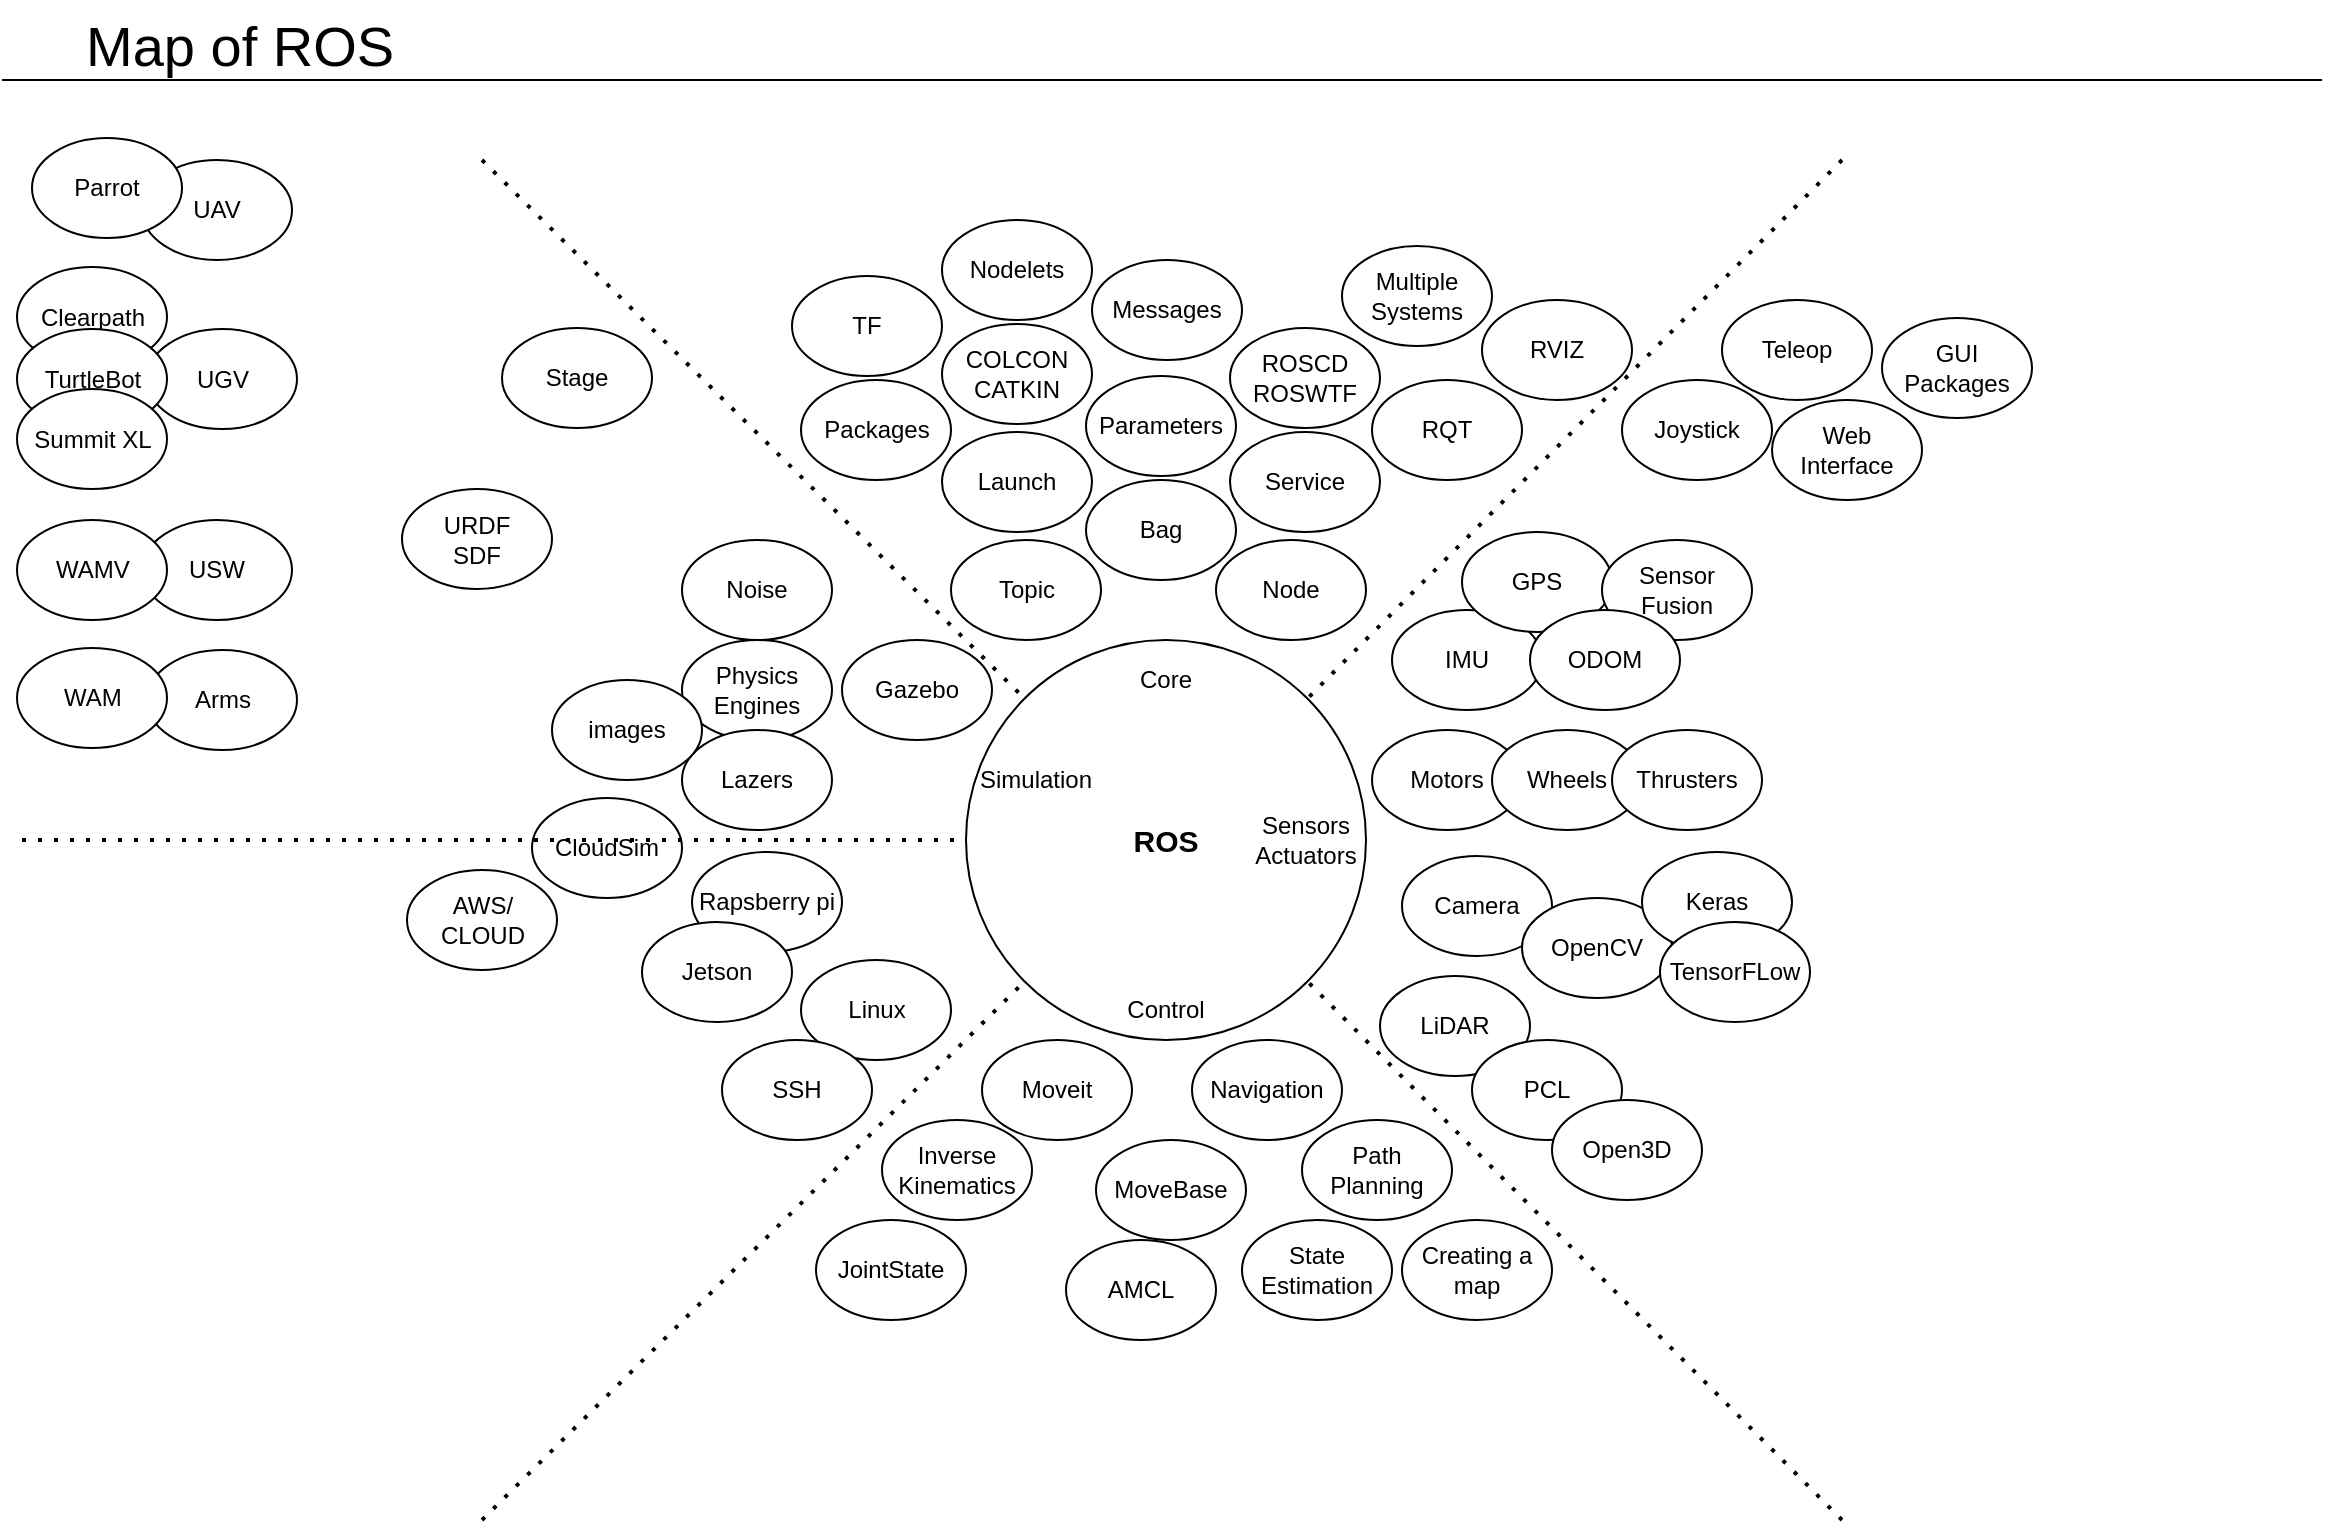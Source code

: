 <mxfile version="17.2.4" type="github">
  <diagram id="mYQ9v2PQexZrmUGCqody" name="Page-1">
    <mxGraphModel dx="424" dy="961" grid="1" gridSize="10" guides="1" tooltips="1" connect="1" arrows="1" fold="1" page="1" pageScale="1" pageWidth="1169" pageHeight="827" math="0" shadow="0">
      <root>
        <mxCell id="0" />
        <mxCell id="1" parent="0" />
        <mxCell id="-A-Ao3ZN_OpfrK-LmKao-7" value="Arms" style="ellipse;whiteSpace=wrap;html=1;" vertex="1" parent="1">
          <mxGeometry x="72.5" y="365" width="75" height="50" as="geometry" />
        </mxCell>
        <mxCell id="-A-Ao3ZN_OpfrK-LmKao-6" value="USW" style="ellipse;whiteSpace=wrap;html=1;" vertex="1" parent="1">
          <mxGeometry x="70" y="300" width="75" height="50" as="geometry" />
        </mxCell>
        <mxCell id="TxHa8NDeIoHJXVEvTn0Z-2" value="" style="endArrow=none;html=1;rounded=0;" parent="1" edge="1">
          <mxGeometry width="50" height="50" relative="1" as="geometry">
            <mxPoint y="80" as="sourcePoint" />
            <mxPoint x="1160" y="80" as="targetPoint" />
          </mxGeometry>
        </mxCell>
        <mxCell id="TxHa8NDeIoHJXVEvTn0Z-3" value="Map of ROS" style="text;html=1;strokeColor=none;fillColor=none;align=left;verticalAlign=top;whiteSpace=wrap;rounded=0;fontSize=28;" parent="1" vertex="1">
          <mxGeometry x="40" y="40" width="400" height="30" as="geometry" />
        </mxCell>
        <mxCell id="MWNjnfaUYYlCfx7c9M3N-1" value="&lt;b&gt;&lt;font style=&quot;font-size: 15px&quot;&gt;ROS&lt;/font&gt;&lt;/b&gt;" style="ellipse;whiteSpace=wrap;html=1;aspect=fixed;" parent="1" vertex="1">
          <mxGeometry x="482" y="360" width="200" height="200" as="geometry" />
        </mxCell>
        <mxCell id="MWNjnfaUYYlCfx7c9M3N-2" value="" style="endArrow=none;dashed=1;html=1;dashPattern=1 3;strokeWidth=2;rounded=0;entryX=0;entryY=0;entryDx=0;entryDy=0;" parent="1" target="MWNjnfaUYYlCfx7c9M3N-1" edge="1">
          <mxGeometry width="50" height="50" relative="1" as="geometry">
            <mxPoint x="240" y="120" as="sourcePoint" />
            <mxPoint x="560" y="460" as="targetPoint" />
          </mxGeometry>
        </mxCell>
        <mxCell id="MWNjnfaUYYlCfx7c9M3N-3" value="" style="endArrow=none;dashed=1;html=1;dashPattern=1 3;strokeWidth=2;rounded=0;entryX=1;entryY=0;entryDx=0;entryDy=0;" parent="1" target="MWNjnfaUYYlCfx7c9M3N-1" edge="1">
          <mxGeometry width="50" height="50" relative="1" as="geometry">
            <mxPoint x="920" y="120" as="sourcePoint" />
            <mxPoint x="521.289" y="399.289" as="targetPoint" />
          </mxGeometry>
        </mxCell>
        <mxCell id="MWNjnfaUYYlCfx7c9M3N-4" value="" style="endArrow=none;dashed=1;html=1;dashPattern=1 3;strokeWidth=2;rounded=0;entryX=1;entryY=1;entryDx=0;entryDy=0;" parent="1" target="MWNjnfaUYYlCfx7c9M3N-1" edge="1">
          <mxGeometry width="50" height="50" relative="1" as="geometry">
            <mxPoint x="920" y="800" as="sourcePoint" />
            <mxPoint x="662.711" y="399.289" as="targetPoint" />
          </mxGeometry>
        </mxCell>
        <mxCell id="MWNjnfaUYYlCfx7c9M3N-5" value="" style="endArrow=none;dashed=1;html=1;dashPattern=1 3;strokeWidth=2;rounded=0;entryX=0;entryY=1;entryDx=0;entryDy=0;" parent="1" target="MWNjnfaUYYlCfx7c9M3N-1" edge="1">
          <mxGeometry width="50" height="50" relative="1" as="geometry">
            <mxPoint x="240" y="800" as="sourcePoint" />
            <mxPoint x="662.711" y="540.711" as="targetPoint" />
          </mxGeometry>
        </mxCell>
        <mxCell id="MWNjnfaUYYlCfx7c9M3N-6" value="Core" style="text;html=1;strokeColor=none;fillColor=none;align=center;verticalAlign=middle;whiteSpace=wrap;rounded=0;" parent="1" vertex="1">
          <mxGeometry x="552" y="365" width="60" height="30" as="geometry" />
        </mxCell>
        <mxCell id="MWNjnfaUYYlCfx7c9M3N-7" value="Sensors&lt;br&gt;Actuators" style="text;html=1;strokeColor=none;fillColor=none;align=center;verticalAlign=middle;whiteSpace=wrap;rounded=0;" parent="1" vertex="1">
          <mxGeometry x="622" y="445" width="60" height="30" as="geometry" />
        </mxCell>
        <mxCell id="MWNjnfaUYYlCfx7c9M3N-8" value="Simulation" style="text;html=1;strokeColor=none;fillColor=none;align=center;verticalAlign=middle;whiteSpace=wrap;rounded=0;" parent="1" vertex="1">
          <mxGeometry x="487" y="415" width="60" height="30" as="geometry" />
        </mxCell>
        <mxCell id="MWNjnfaUYYlCfx7c9M3N-9" value="Control" style="text;html=1;strokeColor=none;fillColor=none;align=center;verticalAlign=middle;whiteSpace=wrap;rounded=0;" parent="1" vertex="1">
          <mxGeometry x="552" y="530" width="60" height="30" as="geometry" />
        </mxCell>
        <mxCell id="MWNjnfaUYYlCfx7c9M3N-11" value="Bag" style="ellipse;whiteSpace=wrap;html=1;" parent="1" vertex="1">
          <mxGeometry x="542" y="280" width="75" height="50" as="geometry" />
        </mxCell>
        <mxCell id="MWNjnfaUYYlCfx7c9M3N-14" value="Topic" style="ellipse;whiteSpace=wrap;html=1;" parent="1" vertex="1">
          <mxGeometry x="474.5" y="310" width="75" height="50" as="geometry" />
        </mxCell>
        <mxCell id="MWNjnfaUYYlCfx7c9M3N-15" value="Node" style="ellipse;whiteSpace=wrap;html=1;" parent="1" vertex="1">
          <mxGeometry x="607" y="310" width="75" height="50" as="geometry" />
        </mxCell>
        <mxCell id="MWNjnfaUYYlCfx7c9M3N-16" value="Service" style="ellipse;whiteSpace=wrap;html=1;" parent="1" vertex="1">
          <mxGeometry x="614" y="256" width="75" height="50" as="geometry" />
        </mxCell>
        <mxCell id="MWNjnfaUYYlCfx7c9M3N-17" value="Launch" style="ellipse;whiteSpace=wrap;html=1;" parent="1" vertex="1">
          <mxGeometry x="470" y="256" width="75" height="50" as="geometry" />
        </mxCell>
        <mxCell id="MWNjnfaUYYlCfx7c9M3N-18" value="IMU" style="ellipse;whiteSpace=wrap;html=1;" parent="1" vertex="1">
          <mxGeometry x="695" y="345" width="75" height="50" as="geometry" />
        </mxCell>
        <mxCell id="MWNjnfaUYYlCfx7c9M3N-19" value="GPS" style="ellipse;whiteSpace=wrap;html=1;" parent="1" vertex="1">
          <mxGeometry x="730" y="306" width="75" height="50" as="geometry" />
        </mxCell>
        <mxCell id="MWNjnfaUYYlCfx7c9M3N-20" value="Camera" style="ellipse;whiteSpace=wrap;html=1;" parent="1" vertex="1">
          <mxGeometry x="700" y="468" width="75" height="50" as="geometry" />
        </mxCell>
        <mxCell id="MWNjnfaUYYlCfx7c9M3N-21" value="LiDAR" style="ellipse;whiteSpace=wrap;html=1;" parent="1" vertex="1">
          <mxGeometry x="689" y="528" width="75" height="50" as="geometry" />
        </mxCell>
        <mxCell id="MWNjnfaUYYlCfx7c9M3N-22" value="JointState" style="ellipse;whiteSpace=wrap;html=1;" parent="1" vertex="1">
          <mxGeometry x="407" y="650" width="75" height="50" as="geometry" />
        </mxCell>
        <mxCell id="MWNjnfaUYYlCfx7c9M3N-23" value="PCL" style="ellipse;whiteSpace=wrap;html=1;" parent="1" vertex="1">
          <mxGeometry x="735" y="560" width="75" height="50" as="geometry" />
        </mxCell>
        <mxCell id="MWNjnfaUYYlCfx7c9M3N-24" value="Gazebo" style="ellipse;whiteSpace=wrap;html=1;" parent="1" vertex="1">
          <mxGeometry x="420" y="360" width="75" height="50" as="geometry" />
        </mxCell>
        <mxCell id="MWNjnfaUYYlCfx7c9M3N-25" value="Packages" style="ellipse;whiteSpace=wrap;html=1;" parent="1" vertex="1">
          <mxGeometry x="399.5" y="230" width="75" height="50" as="geometry" />
        </mxCell>
        <mxCell id="MWNjnfaUYYlCfx7c9M3N-26" value="COLCON CATKIN" style="ellipse;whiteSpace=wrap;html=1;" parent="1" vertex="1">
          <mxGeometry x="470" y="202" width="75" height="50" as="geometry" />
        </mxCell>
        <mxCell id="MWNjnfaUYYlCfx7c9M3N-27" value="RVIZ" style="ellipse;whiteSpace=wrap;html=1;" parent="1" vertex="1">
          <mxGeometry x="740" y="190" width="75" height="50" as="geometry" />
        </mxCell>
        <mxCell id="MWNjnfaUYYlCfx7c9M3N-28" value="RQT" style="ellipse;whiteSpace=wrap;html=1;" parent="1" vertex="1">
          <mxGeometry x="685" y="230" width="75" height="50" as="geometry" />
        </mxCell>
        <mxCell id="MWNjnfaUYYlCfx7c9M3N-29" value="Moveit" style="ellipse;whiteSpace=wrap;html=1;" parent="1" vertex="1">
          <mxGeometry x="490" y="560" width="75" height="50" as="geometry" />
        </mxCell>
        <mxCell id="MWNjnfaUYYlCfx7c9M3N-30" value="Parameters" style="ellipse;whiteSpace=wrap;html=1;" parent="1" vertex="1">
          <mxGeometry x="542" y="228" width="75" height="50" as="geometry" />
        </mxCell>
        <mxCell id="MWNjnfaUYYlCfx7c9M3N-31" value="Messages" style="ellipse;whiteSpace=wrap;html=1;" parent="1" vertex="1">
          <mxGeometry x="545" y="170" width="75" height="50" as="geometry" />
        </mxCell>
        <mxCell id="MWNjnfaUYYlCfx7c9M3N-32" value="ROSCD&lt;br&gt;ROSWTF" style="ellipse;whiteSpace=wrap;html=1;" parent="1" vertex="1">
          <mxGeometry x="614" y="204" width="75" height="50" as="geometry" />
        </mxCell>
        <mxCell id="MWNjnfaUYYlCfx7c9M3N-33" value="URDF&lt;br&gt;SDF" style="ellipse;whiteSpace=wrap;html=1;" parent="1" vertex="1">
          <mxGeometry x="200" y="284.5" width="75" height="50" as="geometry" />
        </mxCell>
        <mxCell id="MWNjnfaUYYlCfx7c9M3N-34" value="OpenCV" style="ellipse;whiteSpace=wrap;html=1;" parent="1" vertex="1">
          <mxGeometry x="760" y="489" width="75" height="50" as="geometry" />
        </mxCell>
        <mxCell id="MWNjnfaUYYlCfx7c9M3N-35" value="Navigation" style="ellipse;whiteSpace=wrap;html=1;" parent="1" vertex="1">
          <mxGeometry x="595" y="560" width="75" height="50" as="geometry" />
        </mxCell>
        <mxCell id="MWNjnfaUYYlCfx7c9M3N-36" value="TF" style="ellipse;whiteSpace=wrap;html=1;" parent="1" vertex="1">
          <mxGeometry x="395" y="178" width="75" height="50" as="geometry" />
        </mxCell>
        <mxCell id="MWNjnfaUYYlCfx7c9M3N-37" value="Multiple Systems" style="ellipse;whiteSpace=wrap;html=1;" parent="1" vertex="1">
          <mxGeometry x="670" y="163" width="75" height="50" as="geometry" />
        </mxCell>
        <mxCell id="MWNjnfaUYYlCfx7c9M3N-38" value="CloudSim" style="ellipse;whiteSpace=wrap;html=1;" parent="1" vertex="1">
          <mxGeometry x="265" y="439" width="75" height="50" as="geometry" />
        </mxCell>
        <mxCell id="MWNjnfaUYYlCfx7c9M3N-39" value="Physics&lt;br&gt;Engines" style="ellipse;whiteSpace=wrap;html=1;" parent="1" vertex="1">
          <mxGeometry x="340" y="360" width="75" height="50" as="geometry" />
        </mxCell>
        <mxCell id="MWNjnfaUYYlCfx7c9M3N-40" value="Nodelets" style="ellipse;whiteSpace=wrap;html=1;" parent="1" vertex="1">
          <mxGeometry x="470" y="150" width="75" height="50" as="geometry" />
        </mxCell>
        <mxCell id="MWNjnfaUYYlCfx7c9M3N-41" value="Path Planning" style="ellipse;whiteSpace=wrap;html=1;" parent="1" vertex="1">
          <mxGeometry x="650" y="600" width="75" height="50" as="geometry" />
        </mxCell>
        <mxCell id="MWNjnfaUYYlCfx7c9M3N-42" value="Creating a map" style="ellipse;whiteSpace=wrap;html=1;" parent="1" vertex="1">
          <mxGeometry x="700" y="650" width="75" height="50" as="geometry" />
        </mxCell>
        <mxCell id="MWNjnfaUYYlCfx7c9M3N-43" value="MoveBase" style="ellipse;whiteSpace=wrap;html=1;" parent="1" vertex="1">
          <mxGeometry x="547" y="610" width="75" height="50" as="geometry" />
        </mxCell>
        <mxCell id="MWNjnfaUYYlCfx7c9M3N-44" value="Sensor Fusion" style="ellipse;whiteSpace=wrap;html=1;" parent="1" vertex="1">
          <mxGeometry x="800" y="310" width="75" height="50" as="geometry" />
        </mxCell>
        <mxCell id="MWNjnfaUYYlCfx7c9M3N-45" value="ODOM" style="ellipse;whiteSpace=wrap;html=1;" parent="1" vertex="1">
          <mxGeometry x="764" y="345" width="75" height="50" as="geometry" />
        </mxCell>
        <mxCell id="MWNjnfaUYYlCfx7c9M3N-46" value="Joystick" style="ellipse;whiteSpace=wrap;html=1;" parent="1" vertex="1">
          <mxGeometry x="810" y="230" width="75" height="50" as="geometry" />
        </mxCell>
        <mxCell id="MWNjnfaUYYlCfx7c9M3N-47" value="Teleop" style="ellipse;whiteSpace=wrap;html=1;" parent="1" vertex="1">
          <mxGeometry x="860" y="190" width="75" height="50" as="geometry" />
        </mxCell>
        <mxCell id="MWNjnfaUYYlCfx7c9M3N-48" value="Stage" style="ellipse;whiteSpace=wrap;html=1;" parent="1" vertex="1">
          <mxGeometry x="250" y="204" width="75" height="50" as="geometry" />
        </mxCell>
        <mxCell id="MWNjnfaUYYlCfx7c9M3N-50" value="Inverse Kinematics" style="ellipse;whiteSpace=wrap;html=1;" parent="1" vertex="1">
          <mxGeometry x="440" y="600" width="75" height="50" as="geometry" />
        </mxCell>
        <mxCell id="MWNjnfaUYYlCfx7c9M3N-51" value="State Estimation" style="ellipse;whiteSpace=wrap;html=1;" parent="1" vertex="1">
          <mxGeometry x="620" y="650" width="75" height="50" as="geometry" />
        </mxCell>
        <mxCell id="MWNjnfaUYYlCfx7c9M3N-52" value="GUI Packages" style="ellipse;whiteSpace=wrap;html=1;" parent="1" vertex="1">
          <mxGeometry x="940" y="199" width="75" height="50" as="geometry" />
        </mxCell>
        <mxCell id="MWNjnfaUYYlCfx7c9M3N-53" value="Web Interface" style="ellipse;whiteSpace=wrap;html=1;" parent="1" vertex="1">
          <mxGeometry x="885" y="240" width="75" height="50" as="geometry" />
        </mxCell>
        <mxCell id="MWNjnfaUYYlCfx7c9M3N-54" value="UGV" style="ellipse;whiteSpace=wrap;html=1;" parent="1" vertex="1">
          <mxGeometry x="72.5" y="204.5" width="75" height="50" as="geometry" />
        </mxCell>
        <mxCell id="MWNjnfaUYYlCfx7c9M3N-55" value="Clearpath" style="ellipse;whiteSpace=wrap;html=1;" parent="1" vertex="1">
          <mxGeometry x="7.5" y="173.5" width="75" height="50" as="geometry" />
        </mxCell>
        <mxCell id="MWNjnfaUYYlCfx7c9M3N-56" value="TurtleBot" style="ellipse;whiteSpace=wrap;html=1;" parent="1" vertex="1">
          <mxGeometry x="7.5" y="204.5" width="75" height="50" as="geometry" />
        </mxCell>
        <mxCell id="MWNjnfaUYYlCfx7c9M3N-57" value="UAV" style="ellipse;whiteSpace=wrap;html=1;" parent="1" vertex="1">
          <mxGeometry x="70" y="120" width="75" height="50" as="geometry" />
        </mxCell>
        <mxCell id="MWNjnfaUYYlCfx7c9M3N-58" value="Linux" style="ellipse;whiteSpace=wrap;html=1;" parent="1" vertex="1">
          <mxGeometry x="399.5" y="520" width="75" height="50" as="geometry" />
        </mxCell>
        <mxCell id="MWNjnfaUYYlCfx7c9M3N-59" value="Rapsberry pi" style="ellipse;whiteSpace=wrap;html=1;" parent="1" vertex="1">
          <mxGeometry x="345" y="466" width="75" height="50" as="geometry" />
        </mxCell>
        <mxCell id="MWNjnfaUYYlCfx7c9M3N-60" value="Jetson" style="ellipse;whiteSpace=wrap;html=1;" parent="1" vertex="1">
          <mxGeometry x="320" y="501" width="75" height="50" as="geometry" />
        </mxCell>
        <mxCell id="wjIrcY8TM1LImqf2KLqx-1" value="AMCL" style="ellipse;whiteSpace=wrap;html=1;" parent="1" vertex="1">
          <mxGeometry x="532" y="660" width="75" height="50" as="geometry" />
        </mxCell>
        <mxCell id="wjIrcY8TM1LImqf2KLqx-3" value="Keras" style="ellipse;whiteSpace=wrap;html=1;" parent="1" vertex="1">
          <mxGeometry x="820" y="466" width="75" height="50" as="geometry" />
        </mxCell>
        <mxCell id="wjIrcY8TM1LImqf2KLqx-4" value="TensorFLow" style="ellipse;whiteSpace=wrap;html=1;" parent="1" vertex="1">
          <mxGeometry x="829" y="501" width="75" height="50" as="geometry" />
        </mxCell>
        <mxCell id="wjIrcY8TM1LImqf2KLqx-6" value="Summit XL" style="ellipse;whiteSpace=wrap;html=1;" parent="1" vertex="1">
          <mxGeometry x="7.5" y="234.5" width="75" height="50" as="geometry" />
        </mxCell>
        <mxCell id="wjIrcY8TM1LImqf2KLqx-7" value="Parrot" style="ellipse;whiteSpace=wrap;html=1;" parent="1" vertex="1">
          <mxGeometry x="15" y="109" width="75" height="50" as="geometry" />
        </mxCell>
        <mxCell id="wjIrcY8TM1LImqf2KLqx-9" value="WAMV" style="ellipse;whiteSpace=wrap;html=1;" parent="1" vertex="1">
          <mxGeometry x="7.5" y="300" width="75" height="50" as="geometry" />
        </mxCell>
        <mxCell id="wjIrcY8TM1LImqf2KLqx-10" value="WAM" style="ellipse;whiteSpace=wrap;html=1;" parent="1" vertex="1">
          <mxGeometry x="7.5" y="364" width="75" height="50" as="geometry" />
        </mxCell>
        <mxCell id="-A-Ao3ZN_OpfrK-LmKao-1" value="Noise" style="ellipse;whiteSpace=wrap;html=1;" vertex="1" parent="1">
          <mxGeometry x="340" y="310" width="75" height="50" as="geometry" />
        </mxCell>
        <mxCell id="-A-Ao3ZN_OpfrK-LmKao-2" value="Lazers" style="ellipse;whiteSpace=wrap;html=1;" vertex="1" parent="1">
          <mxGeometry x="340" y="405" width="75" height="50" as="geometry" />
        </mxCell>
        <mxCell id="-A-Ao3ZN_OpfrK-LmKao-3" value="images" style="ellipse;whiteSpace=wrap;html=1;" vertex="1" parent="1">
          <mxGeometry x="275" y="380" width="75" height="50" as="geometry" />
        </mxCell>
        <mxCell id="-A-Ao3ZN_OpfrK-LmKao-5" value="" style="endArrow=none;dashed=1;html=1;dashPattern=1 3;strokeWidth=2;rounded=0;entryX=0;entryY=0.5;entryDx=0;entryDy=0;" edge="1" parent="1" target="MWNjnfaUYYlCfx7c9M3N-1">
          <mxGeometry width="50" height="50" relative="1" as="geometry">
            <mxPoint x="10" y="460" as="sourcePoint" />
            <mxPoint x="521.289" y="540.711" as="targetPoint" />
          </mxGeometry>
        </mxCell>
        <mxCell id="-A-Ao3ZN_OpfrK-LmKao-8" value="Motors" style="ellipse;whiteSpace=wrap;html=1;" vertex="1" parent="1">
          <mxGeometry x="685" y="405" width="75" height="50" as="geometry" />
        </mxCell>
        <mxCell id="-A-Ao3ZN_OpfrK-LmKao-9" value="Open3D" style="ellipse;whiteSpace=wrap;html=1;" vertex="1" parent="1">
          <mxGeometry x="775" y="590" width="75" height="50" as="geometry" />
        </mxCell>
        <mxCell id="-A-Ao3ZN_OpfrK-LmKao-10" value="Wheels" style="ellipse;whiteSpace=wrap;html=1;" vertex="1" parent="1">
          <mxGeometry x="745" y="405" width="75" height="50" as="geometry" />
        </mxCell>
        <mxCell id="-A-Ao3ZN_OpfrK-LmKao-11" value="Thrusters" style="ellipse;whiteSpace=wrap;html=1;" vertex="1" parent="1">
          <mxGeometry x="805" y="405" width="75" height="50" as="geometry" />
        </mxCell>
        <mxCell id="-A-Ao3ZN_OpfrK-LmKao-12" value="AWS/&lt;br&gt;CLOUD" style="ellipse;whiteSpace=wrap;html=1;" vertex="1" parent="1">
          <mxGeometry x="202.5" y="475" width="75" height="50" as="geometry" />
        </mxCell>
        <mxCell id="-A-Ao3ZN_OpfrK-LmKao-13" value="SSH" style="ellipse;whiteSpace=wrap;html=1;" vertex="1" parent="1">
          <mxGeometry x="360" y="560" width="75" height="50" as="geometry" />
        </mxCell>
      </root>
    </mxGraphModel>
  </diagram>
</mxfile>
